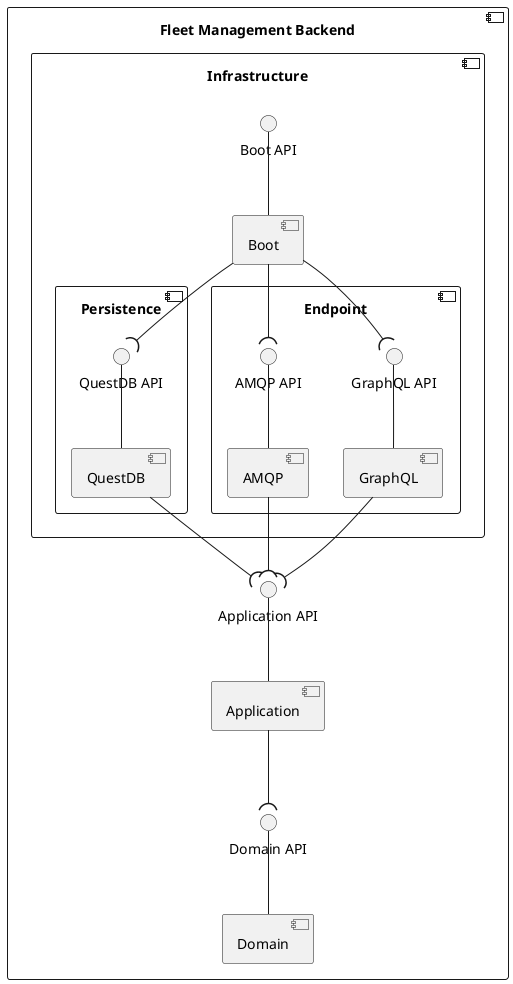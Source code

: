 @startuml logical-view-level3-fleet-management-backend

skinparam Monochrome true

component "Fleet Management Backend" {
    component "Domain" as DOM
    component "Application" as APP
    component "Infrastructure" as INFRA {
        component "Boot" as BOOT
        component "Persistence" as PERS {
            component "QuestDB" as QUEST
            interface "QuestDB API" as QUEST_API
        }
        component "Endpoint" as ENDPOINT {
            component "GraphQL" as GRAPH
            component "AMQP" as AMQP
            interface "GraphQL API" as GRAPH_API
            interface "AMQP API" as AMQP_API
        }
        interface "Boot API" as BOOT_API
    }

    interface "Domain API" as DOM_API
    interface "Application API" as APP_API

    DOM_API -- DOM
    APP_API -- APP
    BOOT_API -- BOOT
    AMQP_API -- AMQP
    GRAPH_API -- GRAPH
    QUEST_API -- QUEST

    APP --( DOM_API
    BOOT --( GRAPH_API
    BOOT --( AMQP_API
    BOOT --( QUEST_API

    GRAPH --( APP_API
    AMQP   --( APP_API
    QUEST --( APP_API

}

@enduml
